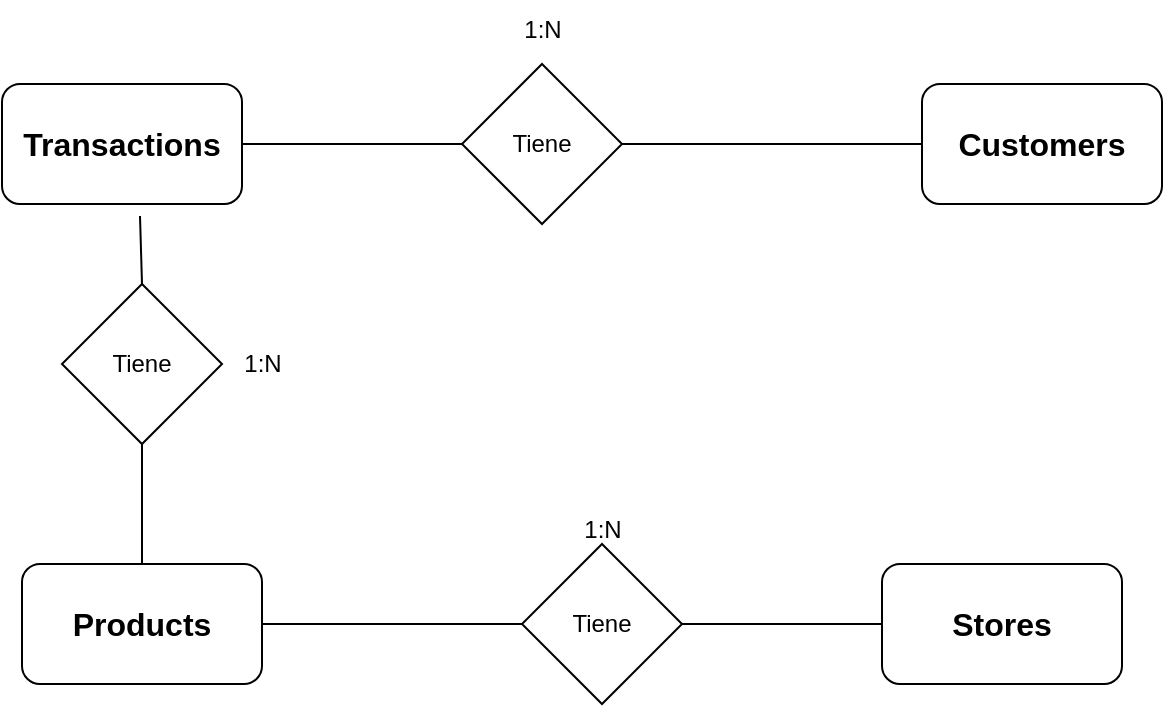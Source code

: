 <mxfile version="24.4.14" type="github" pages="2">
  <diagram name="Entitis" id="pZHiB4jRA7JUM5mPsPvg">
    <mxGraphModel dx="880" dy="426" grid="1" gridSize="10" guides="1" tooltips="1" connect="1" arrows="1" fold="1" page="1" pageScale="1" pageWidth="827" pageHeight="1169" math="0" shadow="0">
      <root>
        <mxCell id="0" />
        <mxCell id="1" parent="0" />
        <mxCell id="rzNNGEtvVhOxYITOp3tO-1" value="&lt;b&gt;&lt;span style=&quot;font-size:12.0pt;line-height:107%;&lt;br/&gt;font-family:&amp;quot;Arial&amp;quot;,sans-serif;mso-fareast-font-family:&amp;quot;Times New Roman&amp;quot;;&lt;br/&gt;mso-font-kerning:0pt;mso-ligatures:none;mso-ansi-language:ES-AR;mso-fareast-language:&lt;br/&gt;ES-AR;mso-bidi-language:AR-SA&quot;&gt;Transactions&lt;/span&gt;&lt;/b&gt;" style="rounded=1;whiteSpace=wrap;html=1;" vertex="1" parent="1">
          <mxGeometry x="90" y="100" width="120" height="60" as="geometry" />
        </mxCell>
        <mxCell id="rzNNGEtvVhOxYITOp3tO-2" value="&lt;b&gt;&lt;span style=&quot;font-size:12.0pt;line-height:107%;&lt;br/&gt;font-family:&amp;quot;Arial&amp;quot;,sans-serif;mso-fareast-font-family:&amp;quot;Times New Roman&amp;quot;;&lt;br/&gt;mso-font-kerning:0pt;mso-ligatures:none;mso-ansi-language:ES-AR;mso-fareast-language:&lt;br/&gt;ES-AR;mso-bidi-language:AR-SA&quot;&gt;Customers&lt;/span&gt;&lt;/b&gt;" style="rounded=1;whiteSpace=wrap;html=1;" vertex="1" parent="1">
          <mxGeometry x="550" y="100" width="120" height="60" as="geometry" />
        </mxCell>
        <mxCell id="rzNNGEtvVhOxYITOp3tO-3" value="&lt;b&gt;&lt;span style=&quot;font-size:12.0pt;line-height:107%;&lt;br/&gt;font-family:&amp;quot;Arial&amp;quot;,sans-serif;mso-fareast-font-family:&amp;quot;Times New Roman&amp;quot;;&lt;br/&gt;mso-font-kerning:0pt;mso-ligatures:none;mso-ansi-language:ES-AR;mso-fareast-language:&lt;br/&gt;ES-AR;mso-bidi-language:AR-SA&quot;&gt;Products&lt;/span&gt;&lt;/b&gt;" style="rounded=1;whiteSpace=wrap;html=1;" vertex="1" parent="1">
          <mxGeometry x="100" y="340" width="120" height="60" as="geometry" />
        </mxCell>
        <mxCell id="rzNNGEtvVhOxYITOp3tO-4" value="&lt;b&gt;&lt;span style=&quot;font-size:12.0pt;line-height:107%;&lt;br/&gt;font-family:&amp;quot;Arial&amp;quot;,sans-serif;mso-fareast-font-family:&amp;quot;Times New Roman&amp;quot;;&lt;br/&gt;mso-font-kerning:0pt;mso-ligatures:none;mso-ansi-language:ES-AR;mso-fareast-language:&lt;br/&gt;ES-AR;mso-bidi-language:AR-SA&quot;&gt;Stores&lt;/span&gt;&lt;/b&gt;" style="rounded=1;whiteSpace=wrap;html=1;" vertex="1" parent="1">
          <mxGeometry x="530" y="340" width="120" height="60" as="geometry" />
        </mxCell>
        <mxCell id="rzNNGEtvVhOxYITOp3tO-5" value="Tiene" style="rhombus;whiteSpace=wrap;html=1;" vertex="1" parent="1">
          <mxGeometry x="320" y="90" width="80" height="80" as="geometry" />
        </mxCell>
        <mxCell id="rzNNGEtvVhOxYITOp3tO-6" value="" style="endArrow=none;html=1;rounded=0;exitX=1;exitY=0.5;exitDx=0;exitDy=0;" edge="1" parent="1" source="rzNNGEtvVhOxYITOp3tO-1" target="rzNNGEtvVhOxYITOp3tO-5">
          <mxGeometry width="50" height="50" relative="1" as="geometry">
            <mxPoint x="390" y="250" as="sourcePoint" />
            <mxPoint x="440" y="200" as="targetPoint" />
          </mxGeometry>
        </mxCell>
        <mxCell id="rzNNGEtvVhOxYITOp3tO-7" value="" style="endArrow=none;html=1;rounded=0;exitX=1;exitY=0.5;exitDx=0;exitDy=0;entryX=0;entryY=0.5;entryDx=0;entryDy=0;" edge="1" parent="1" source="rzNNGEtvVhOxYITOp3tO-5" target="rzNNGEtvVhOxYITOp3tO-2">
          <mxGeometry width="50" height="50" relative="1" as="geometry">
            <mxPoint x="410" y="129.5" as="sourcePoint" />
            <mxPoint x="520" y="129.5" as="targetPoint" />
          </mxGeometry>
        </mxCell>
        <mxCell id="rzNNGEtvVhOxYITOp3tO-9" value="1:N" style="text;html=1;align=center;verticalAlign=middle;resizable=0;points=[];autosize=1;strokeColor=none;fillColor=none;" vertex="1" parent="1">
          <mxGeometry x="340" y="58" width="40" height="30" as="geometry" />
        </mxCell>
        <mxCell id="rzNNGEtvVhOxYITOp3tO-10" value="Tiene" style="rhombus;whiteSpace=wrap;html=1;" vertex="1" parent="1">
          <mxGeometry x="120" y="200" width="80" height="80" as="geometry" />
        </mxCell>
        <mxCell id="rzNNGEtvVhOxYITOp3tO-11" value="" style="endArrow=none;html=1;rounded=0;exitX=0.5;exitY=0;exitDx=0;exitDy=0;entryX=0.575;entryY=1.1;entryDx=0;entryDy=0;entryPerimeter=0;" edge="1" parent="1" source="rzNNGEtvVhOxYITOp3tO-10" target="rzNNGEtvVhOxYITOp3tO-1">
          <mxGeometry width="50" height="50" relative="1" as="geometry">
            <mxPoint x="220" y="140" as="sourcePoint" />
            <mxPoint x="330" y="140" as="targetPoint" />
          </mxGeometry>
        </mxCell>
        <mxCell id="rzNNGEtvVhOxYITOp3tO-12" value="" style="endArrow=none;html=1;rounded=0;entryX=0.5;entryY=1;entryDx=0;entryDy=0;exitX=0.5;exitY=0;exitDx=0;exitDy=0;" edge="1" parent="1" source="rzNNGEtvVhOxYITOp3tO-3" target="rzNNGEtvVhOxYITOp3tO-10">
          <mxGeometry width="50" height="50" relative="1" as="geometry">
            <mxPoint x="161" y="334" as="sourcePoint" />
            <mxPoint x="159.5" y="290" as="targetPoint" />
          </mxGeometry>
        </mxCell>
        <mxCell id="rzNNGEtvVhOxYITOp3tO-13" value="Tiene" style="rhombus;whiteSpace=wrap;html=1;" vertex="1" parent="1">
          <mxGeometry x="350" y="330" width="80" height="80" as="geometry" />
        </mxCell>
        <mxCell id="rzNNGEtvVhOxYITOp3tO-14" value="" style="endArrow=none;html=1;rounded=0;exitX=1;exitY=0.5;exitDx=0;exitDy=0;entryX=0;entryY=0.5;entryDx=0;entryDy=0;" edge="1" parent="1" source="rzNNGEtvVhOxYITOp3tO-13" target="rzNNGEtvVhOxYITOp3tO-4">
          <mxGeometry width="50" height="50" relative="1" as="geometry">
            <mxPoint x="390" y="359.5" as="sourcePoint" />
            <mxPoint x="540" y="359.5" as="targetPoint" />
          </mxGeometry>
        </mxCell>
        <mxCell id="rzNNGEtvVhOxYITOp3tO-15" value="" style="endArrow=none;html=1;rounded=0;entryX=0;entryY=0.5;entryDx=0;entryDy=0;exitX=1;exitY=0.5;exitDx=0;exitDy=0;" edge="1" parent="1" source="rzNNGEtvVhOxYITOp3tO-3" target="rzNNGEtvVhOxYITOp3tO-13">
          <mxGeometry width="50" height="50" relative="1" as="geometry">
            <mxPoint x="230" y="360" as="sourcePoint" />
            <mxPoint x="340" y="360" as="targetPoint" />
          </mxGeometry>
        </mxCell>
        <mxCell id="rzNNGEtvVhOxYITOp3tO-16" value="1:N" style="text;html=1;align=center;verticalAlign=middle;resizable=0;points=[];autosize=1;strokeColor=none;fillColor=none;" vertex="1" parent="1">
          <mxGeometry x="200" y="225" width="40" height="30" as="geometry" />
        </mxCell>
        <mxCell id="rzNNGEtvVhOxYITOp3tO-17" value="1:N" style="text;html=1;align=center;verticalAlign=middle;resizable=0;points=[];autosize=1;strokeColor=none;fillColor=none;" vertex="1" parent="1">
          <mxGeometry x="370" y="308" width="40" height="30" as="geometry" />
        </mxCell>
      </root>
    </mxGraphModel>
  </diagram>
  <diagram id="DHcwSFv6jpsk8bZ7uMw2" name="Relaciones entre tablas">
    <mxGraphModel dx="880" dy="1595" grid="1" gridSize="10" guides="1" tooltips="1" connect="1" arrows="1" fold="1" page="1" pageScale="1" pageWidth="827" pageHeight="1169" math="0" shadow="0">
      <root>
        <mxCell id="0" />
        <mxCell id="1" parent="0" />
        <mxCell id="ZeTEFEHhDuXalApAprpB-1" value="Customers" style="swimlane;fontStyle=0;childLayout=stackLayout;horizontal=1;startSize=30;horizontalStack=0;resizeParent=1;resizeParentMax=0;resizeLast=0;collapsible=1;marginBottom=0;whiteSpace=wrap;html=1;" vertex="1" parent="1">
          <mxGeometry x="100" y="100" width="140" height="150" as="geometry" />
        </mxCell>
        <mxCell id="ZeTEFEHhDuXalApAprpB-2" value="customerID" style="text;strokeColor=none;fillColor=none;align=left;verticalAlign=middle;spacingLeft=4;spacingRight=4;overflow=hidden;points=[[0,0.5],[1,0.5]];portConstraint=eastwest;rotatable=0;whiteSpace=wrap;html=1;" vertex="1" parent="ZeTEFEHhDuXalApAprpB-1">
          <mxGeometry y="30" width="140" height="30" as="geometry" />
        </mxCell>
        <mxCell id="ZeTEFEHhDuXalApAprpB-3" value="name" style="text;strokeColor=none;fillColor=none;align=left;verticalAlign=middle;spacingLeft=4;spacingRight=4;overflow=hidden;points=[[0,0.5],[1,0.5]];portConstraint=eastwest;rotatable=0;whiteSpace=wrap;html=1;" vertex="1" parent="ZeTEFEHhDuXalApAprpB-1">
          <mxGeometry y="60" width="140" height="30" as="geometry" />
        </mxCell>
        <mxCell id="ZeTEFEHhDuXalApAprpB-4" value="email" style="text;strokeColor=none;fillColor=none;align=left;verticalAlign=middle;spacingLeft=4;spacingRight=4;overflow=hidden;points=[[0,0.5],[1,0.5]];portConstraint=eastwest;rotatable=0;whiteSpace=wrap;html=1;" vertex="1" parent="ZeTEFEHhDuXalApAprpB-1">
          <mxGeometry y="90" width="140" height="30" as="geometry" />
        </mxCell>
        <mxCell id="ZeTEFEHhDuXalApAprpB-5" value="phone" style="text;strokeColor=none;fillColor=none;align=left;verticalAlign=middle;spacingLeft=4;spacingRight=4;overflow=hidden;points=[[0,0.5],[1,0.5]];portConstraint=eastwest;rotatable=0;whiteSpace=wrap;html=1;" vertex="1" parent="ZeTEFEHhDuXalApAprpB-1">
          <mxGeometry y="120" width="140" height="30" as="geometry" />
        </mxCell>
        <mxCell id="ZeTEFEHhDuXalApAprpB-6" value="Products" style="swimlane;fontStyle=0;childLayout=stackLayout;horizontal=1;startSize=30;horizontalStack=0;resizeParent=1;resizeParentMax=0;resizeLast=0;collapsible=1;marginBottom=0;whiteSpace=wrap;html=1;" vertex="1" parent="1">
          <mxGeometry x="260" y="-40" width="140" height="120" as="geometry" />
        </mxCell>
        <mxCell id="ZeTEFEHhDuXalApAprpB-7" value="productID" style="text;strokeColor=none;fillColor=none;align=left;verticalAlign=middle;spacingLeft=4;spacingRight=4;overflow=hidden;points=[[0,0.5],[1,0.5]];portConstraint=eastwest;rotatable=0;whiteSpace=wrap;html=1;" vertex="1" parent="ZeTEFEHhDuXalApAprpB-6">
          <mxGeometry y="30" width="140" height="30" as="geometry" />
        </mxCell>
        <mxCell id="ZeTEFEHhDuXalApAprpB-8" value="category" style="text;strokeColor=none;fillColor=none;align=left;verticalAlign=middle;spacingLeft=4;spacingRight=4;overflow=hidden;points=[[0,0.5],[1,0.5]];portConstraint=eastwest;rotatable=0;whiteSpace=wrap;html=1;" vertex="1" parent="ZeTEFEHhDuXalApAprpB-6">
          <mxGeometry y="60" width="140" height="30" as="geometry" />
        </mxCell>
        <mxCell id="ZeTEFEHhDuXalApAprpB-9" value="price" style="text;strokeColor=none;fillColor=none;align=left;verticalAlign=middle;spacingLeft=4;spacingRight=4;overflow=hidden;points=[[0,0.5],[1,0.5]];portConstraint=eastwest;rotatable=0;whiteSpace=wrap;html=1;" vertex="1" parent="ZeTEFEHhDuXalApAprpB-6">
          <mxGeometry y="90" width="140" height="30" as="geometry" />
        </mxCell>
        <mxCell id="ZeTEFEHhDuXalApAprpB-11" value="Store" style="swimlane;fontStyle=0;childLayout=stackLayout;horizontal=1;startSize=30;horizontalStack=0;resizeParent=1;resizeParentMax=0;resizeLast=0;collapsible=1;marginBottom=0;whiteSpace=wrap;html=1;" vertex="1" parent="1">
          <mxGeometry x="260" y="350" width="140" height="90" as="geometry" />
        </mxCell>
        <mxCell id="ZeTEFEHhDuXalApAprpB-12" value="storeID" style="text;strokeColor=none;fillColor=none;align=left;verticalAlign=middle;spacingLeft=4;spacingRight=4;overflow=hidden;points=[[0,0.5],[1,0.5]];portConstraint=eastwest;rotatable=0;whiteSpace=wrap;html=1;" vertex="1" parent="ZeTEFEHhDuXalApAprpB-11">
          <mxGeometry y="30" width="140" height="30" as="geometry" />
        </mxCell>
        <mxCell id="ZeTEFEHhDuXalApAprpB-13" value="location" style="text;strokeColor=none;fillColor=none;align=left;verticalAlign=middle;spacingLeft=4;spacingRight=4;overflow=hidden;points=[[0,0.5],[1,0.5]];portConstraint=eastwest;rotatable=0;whiteSpace=wrap;html=1;" vertex="1" parent="ZeTEFEHhDuXalApAprpB-11">
          <mxGeometry y="60" width="140" height="30" as="geometry" />
        </mxCell>
        <mxCell id="ZeTEFEHhDuXalApAprpB-15" value="Transactions" style="swimlane;fontStyle=0;childLayout=stackLayout;horizontal=1;startSize=30;horizontalStack=0;resizeParent=1;resizeParentMax=0;resizeLast=0;collapsible=1;marginBottom=0;whiteSpace=wrap;html=1;" vertex="1" parent="1">
          <mxGeometry x="530" y="20" width="140" height="330" as="geometry" />
        </mxCell>
        <mxCell id="ZeTEFEHhDuXalApAprpB-16" value="transactionID" style="text;strokeColor=none;fillColor=none;align=left;verticalAlign=middle;spacingLeft=4;spacingRight=4;overflow=hidden;points=[[0,0.5],[1,0.5]];portConstraint=eastwest;rotatable=0;whiteSpace=wrap;html=1;" vertex="1" parent="ZeTEFEHhDuXalApAprpB-15">
          <mxGeometry y="30" width="140" height="30" as="geometry" />
        </mxCell>
        <mxCell id="ZeTEFEHhDuXalApAprpB-17" value="date" style="text;strokeColor=none;fillColor=none;align=left;verticalAlign=middle;spacingLeft=4;spacingRight=4;overflow=hidden;points=[[0,0.5],[1,0.5]];portConstraint=eastwest;rotatable=0;whiteSpace=wrap;html=1;" vertex="1" parent="ZeTEFEHhDuXalApAprpB-15">
          <mxGeometry y="60" width="140" height="30" as="geometry" />
        </mxCell>
        <mxCell id="ZeTEFEHhDuXalApAprpB-18" value="customerID" style="text;strokeColor=none;fillColor=none;align=left;verticalAlign=middle;spacingLeft=4;spacingRight=4;overflow=hidden;points=[[0,0.5],[1,0.5]];portConstraint=eastwest;rotatable=0;whiteSpace=wrap;html=1;" vertex="1" parent="ZeTEFEHhDuXalApAprpB-15">
          <mxGeometry y="90" width="140" height="30" as="geometry" />
        </mxCell>
        <mxCell id="ZeTEFEHhDuXalApAprpB-19" value="productID" style="text;strokeColor=none;fillColor=none;align=left;verticalAlign=middle;spacingLeft=4;spacingRight=4;overflow=hidden;points=[[0,0.5],[1,0.5]];portConstraint=eastwest;rotatable=0;whiteSpace=wrap;html=1;" vertex="1" parent="ZeTEFEHhDuXalApAprpB-15">
          <mxGeometry y="120" width="140" height="30" as="geometry" />
        </mxCell>
        <mxCell id="ZeTEFEHhDuXalApAprpB-20" value="quantity" style="text;strokeColor=none;fillColor=none;align=left;verticalAlign=middle;spacingLeft=4;spacingRight=4;overflow=hidden;points=[[0,0.5],[1,0.5]];portConstraint=eastwest;rotatable=0;whiteSpace=wrap;html=1;" vertex="1" parent="ZeTEFEHhDuXalApAprpB-15">
          <mxGeometry y="150" width="140" height="30" as="geometry" />
        </mxCell>
        <mxCell id="ZeTEFEHhDuXalApAprpB-21" value="price" style="text;strokeColor=none;fillColor=none;align=left;verticalAlign=middle;spacingLeft=4;spacingRight=4;overflow=hidden;points=[[0,0.5],[1,0.5]];portConstraint=eastwest;rotatable=0;whiteSpace=wrap;html=1;" vertex="1" parent="ZeTEFEHhDuXalApAprpB-15">
          <mxGeometry y="180" width="140" height="30" as="geometry" />
        </mxCell>
        <mxCell id="ZeTEFEHhDuXalApAprpB-22" value="totalAmount" style="text;strokeColor=none;fillColor=none;align=left;verticalAlign=middle;spacingLeft=4;spacingRight=4;overflow=hidden;points=[[0,0.5],[1,0.5]];portConstraint=eastwest;rotatable=0;whiteSpace=wrap;html=1;" vertex="1" parent="ZeTEFEHhDuXalApAprpB-15">
          <mxGeometry y="210" width="140" height="30" as="geometry" />
        </mxCell>
        <mxCell id="ZeTEFEHhDuXalApAprpB-23" value="storeID" style="text;strokeColor=none;fillColor=none;align=left;verticalAlign=middle;spacingLeft=4;spacingRight=4;overflow=hidden;points=[[0,0.5],[1,0.5]];portConstraint=eastwest;rotatable=0;whiteSpace=wrap;html=1;" vertex="1" parent="ZeTEFEHhDuXalApAprpB-15">
          <mxGeometry y="240" width="140" height="30" as="geometry" />
        </mxCell>
        <mxCell id="ZeTEFEHhDuXalApAprpB-24" value="paymentMethod" style="text;strokeColor=none;fillColor=none;align=left;verticalAlign=middle;spacingLeft=4;spacingRight=4;overflow=hidden;points=[[0,0.5],[1,0.5]];portConstraint=eastwest;rotatable=0;whiteSpace=wrap;html=1;" vertex="1" parent="ZeTEFEHhDuXalApAprpB-15">
          <mxGeometry y="270" width="140" height="30" as="geometry" />
        </mxCell>
        <mxCell id="ZeTEFEHhDuXalApAprpB-25" value="category" style="text;strokeColor=none;fillColor=none;align=left;verticalAlign=middle;spacingLeft=4;spacingRight=4;overflow=hidden;points=[[0,0.5],[1,0.5]];portConstraint=eastwest;rotatable=0;whiteSpace=wrap;html=1;" vertex="1" parent="ZeTEFEHhDuXalApAprpB-15">
          <mxGeometry y="300" width="140" height="30" as="geometry" />
        </mxCell>
        <mxCell id="ZeTEFEHhDuXalApAprpB-27" style="edgeStyle=orthogonalEdgeStyle;rounded=0;orthogonalLoop=1;jettySize=auto;html=1;exitX=0;exitY=0.5;exitDx=0;exitDy=0;entryX=0;entryY=0.5;entryDx=0;entryDy=0;" edge="1" parent="1" source="ZeTEFEHhDuXalApAprpB-12" target="ZeTEFEHhDuXalApAprpB-23">
          <mxGeometry relative="1" as="geometry" />
        </mxCell>
        <mxCell id="ZeTEFEHhDuXalApAprpB-28" style="edgeStyle=orthogonalEdgeStyle;rounded=0;orthogonalLoop=1;jettySize=auto;html=1;exitX=1;exitY=0.5;exitDx=0;exitDy=0;entryX=0;entryY=0.5;entryDx=0;entryDy=0;" edge="1" parent="1" source="ZeTEFEHhDuXalApAprpB-7" target="ZeTEFEHhDuXalApAprpB-19">
          <mxGeometry relative="1" as="geometry" />
        </mxCell>
        <mxCell id="ZeTEFEHhDuXalApAprpB-29" style="edgeStyle=orthogonalEdgeStyle;rounded=0;orthogonalLoop=1;jettySize=auto;html=1;exitX=1;exitY=0.5;exitDx=0;exitDy=0;entryX=0;entryY=0.5;entryDx=0;entryDy=0;" edge="1" parent="1" source="ZeTEFEHhDuXalApAprpB-2" target="ZeTEFEHhDuXalApAprpB-18">
          <mxGeometry relative="1" as="geometry" />
        </mxCell>
      </root>
    </mxGraphModel>
  </diagram>
</mxfile>
